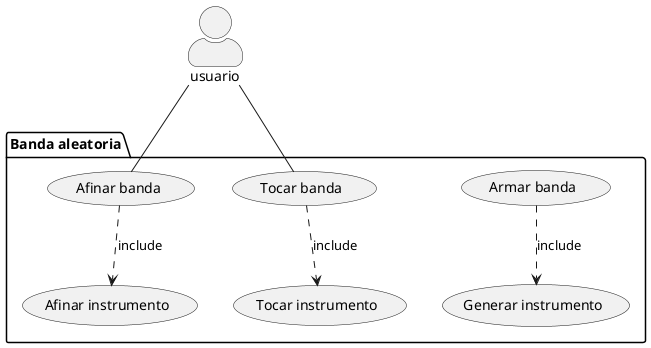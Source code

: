 @startuml
skinparam actorStyle awesome
package "Banda aleatoria"{
    usecase "Armar banda"
    usecase "Afinar banda"
    usecase "Tocar banda"
    usecase "Tocar instrumento"
    usecase "Afinar instrumento"
    usecase "Generar instrumento"
}

usuario -- "Afinar banda"
usuario -- "Tocar banda"
"Tocar banda"..> "Tocar instrumento" : include
"Afinar banda"..> "Afinar instrumento" : include
"Armar banda"..> "Generar instrumento" : include


@enduml